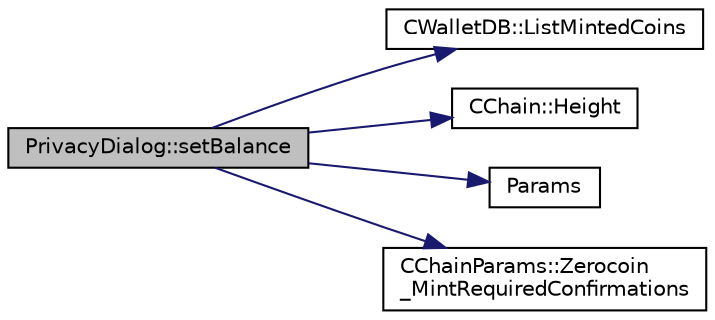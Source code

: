 digraph "PrivacyDialog::setBalance"
{
  edge [fontname="Helvetica",fontsize="10",labelfontname="Helvetica",labelfontsize="10"];
  node [fontname="Helvetica",fontsize="10",shape=record];
  rankdir="LR";
  Node490 [label="PrivacyDialog::setBalance",height=0.2,width=0.4,color="black", fillcolor="grey75", style="filled", fontcolor="black"];
  Node490 -> Node491 [color="midnightblue",fontsize="10",style="solid",fontname="Helvetica"];
  Node491 [label="CWalletDB::ListMintedCoins",height=0.2,width=0.4,color="black", fillcolor="white", style="filled",URL="$class_c_wallet_d_b.html#a906d7b97c6b94f4225957d576222bbb6"];
  Node490 -> Node492 [color="midnightblue",fontsize="10",style="solid",fontname="Helvetica"];
  Node492 [label="CChain::Height",height=0.2,width=0.4,color="black", fillcolor="white", style="filled",URL="$class_c_chain.html#ad4758bc8872ce065a9579f77c3171d40",tooltip="Return the maximal height in the chain. "];
  Node490 -> Node493 [color="midnightblue",fontsize="10",style="solid",fontname="Helvetica"];
  Node493 [label="Params",height=0.2,width=0.4,color="black", fillcolor="white", style="filled",URL="$chainparams_8cpp.html#ace5c5b706d71a324a417dd2db394fd4a",tooltip="Return the currently selected parameters. "];
  Node490 -> Node494 [color="midnightblue",fontsize="10",style="solid",fontname="Helvetica"];
  Node494 [label="CChainParams::Zerocoin\l_MintRequiredConfirmations",height=0.2,width=0.4,color="black", fillcolor="white", style="filled",URL="$class_c_chain_params.html#a76f3eaab883c0359e8c0b2d6941ef39c"];
}
